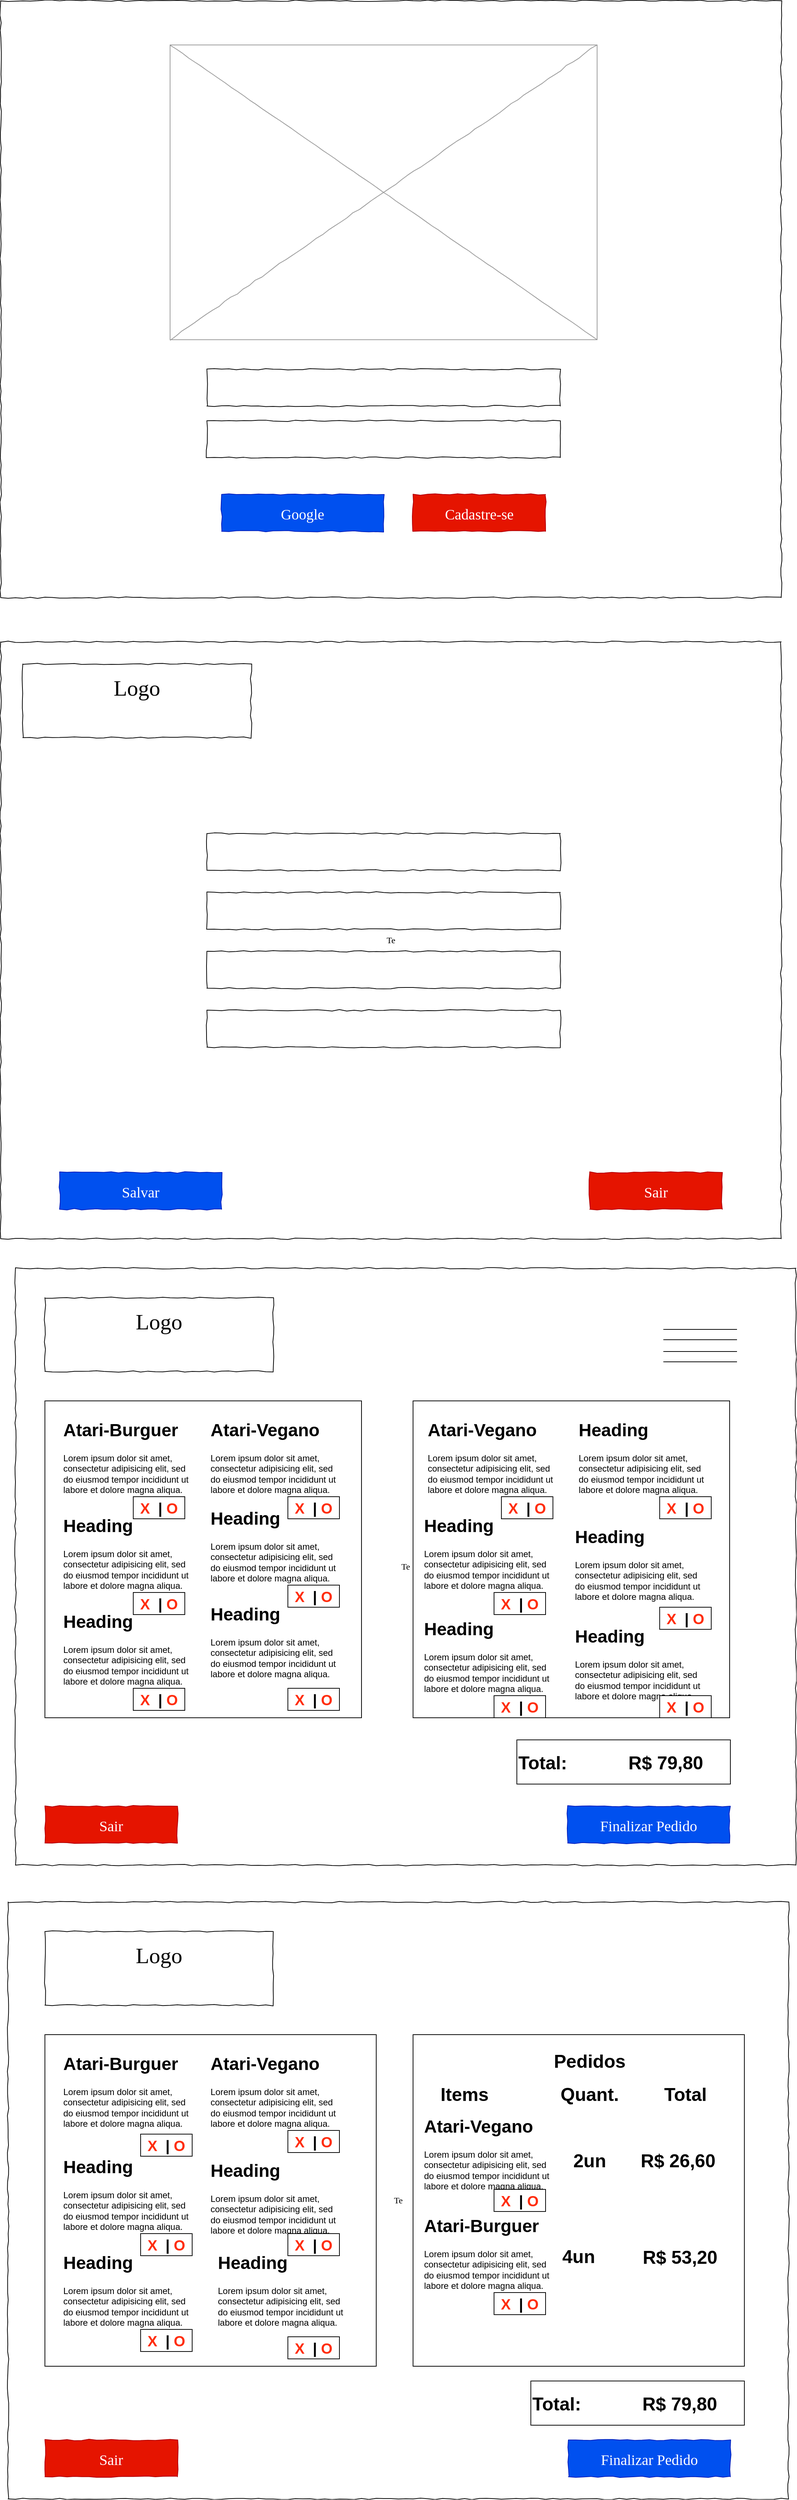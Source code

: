 <mxfile version="14.2.9" type="github">
  <diagram name="Page-1" id="03018318-947c-dd8e-b7a3-06fadd420f32">
    <mxGraphModel dx="1736" dy="984" grid="1" gridSize="10" guides="1" tooltips="1" connect="1" arrows="1" fold="1" page="1" pageScale="1" pageWidth="1100" pageHeight="850" background="#ffffff" math="0" shadow="0">
      <root>
        <mxCell id="0" />
        <mxCell id="1" parent="0" />
        <mxCell id="677b7b8949515195-1" value="" style="whiteSpace=wrap;html=1;rounded=0;shadow=0;labelBackgroundColor=none;strokeColor=#000000;strokeWidth=1;fillColor=none;fontFamily=Verdana;fontSize=12;fontColor=#000000;align=center;comic=1;" parent="1" vertex="1">
          <mxGeometry x="20" y="20" width="1060" height="810" as="geometry" />
        </mxCell>
        <mxCell id="677b7b8949515195-15" value="&lt;div style=&quot;text-align: justify&quot;&gt;&lt;br&gt;&lt;/div&gt;" style="whiteSpace=wrap;html=1;rounded=0;shadow=0;labelBackgroundColor=none;strokeWidth=1;fillColor=none;fontFamily=Verdana;fontSize=12;align=center;verticalAlign=top;spacing=10;comic=1;" parent="1" vertex="1">
          <mxGeometry x="300" y="520" width="480" height="50" as="geometry" />
        </mxCell>
        <mxCell id="677b7b8949515195-16" value="" style="verticalLabelPosition=bottom;shadow=0;dashed=0;align=center;html=1;verticalAlign=top;strokeWidth=1;shape=mxgraph.mockup.graphics.simpleIcon;strokeColor=#999999;rounded=0;labelBackgroundColor=none;fontFamily=Verdana;fontSize=14;fontColor=#000000;comic=1;" parent="1" vertex="1">
          <mxGeometry x="250" y="80" width="580" height="400" as="geometry" />
        </mxCell>
        <mxCell id="x8Flp7f0XBzD0KfRIPuf-1" value="&lt;div style=&quot;text-align: justify&quot;&gt;&lt;br&gt;&lt;/div&gt;" style="whiteSpace=wrap;html=1;rounded=0;shadow=0;labelBackgroundColor=none;strokeWidth=1;fillColor=none;fontFamily=Verdana;fontSize=12;align=center;verticalAlign=top;spacing=10;comic=1;" vertex="1" parent="1">
          <mxGeometry x="300" y="590" width="480" height="50" as="geometry" />
        </mxCell>
        <mxCell id="x8Flp7f0XBzD0KfRIPuf-2" value="&lt;div style=&quot;text-align: justify&quot;&gt;&lt;span style=&quot;font-size: 20px&quot;&gt;Google&lt;/span&gt;&lt;/div&gt;" style="whiteSpace=wrap;html=1;rounded=0;shadow=0;labelBackgroundColor=none;strokeWidth=1;fillColor=#0050ef;fontFamily=Verdana;fontSize=12;align=center;verticalAlign=top;spacing=10;comic=1;strokeColor=#001DBC;fontColor=#ffffff;" vertex="1" parent="1">
          <mxGeometry x="320" y="690" width="220" height="50" as="geometry" />
        </mxCell>
        <mxCell id="x8Flp7f0XBzD0KfRIPuf-3" value="&lt;div style=&quot;text-align: justify&quot;&gt;&lt;span style=&quot;font-size: 20px&quot;&gt;Cadastre-se&lt;/span&gt;&lt;/div&gt;" style="whiteSpace=wrap;html=1;rounded=0;shadow=0;labelBackgroundColor=none;strokeWidth=1;fillColor=#e51400;fontFamily=Verdana;fontSize=12;align=center;verticalAlign=top;spacing=10;comic=1;strokeColor=#B20000;fontColor=#ffffff;" vertex="1" parent="1">
          <mxGeometry x="580" y="690" width="180" height="50" as="geometry" />
        </mxCell>
        <mxCell id="x8Flp7f0XBzD0KfRIPuf-4" value="Te" style="whiteSpace=wrap;html=1;rounded=0;shadow=0;labelBackgroundColor=none;strokeColor=#000000;strokeWidth=1;fillColor=none;fontFamily=Verdana;fontSize=12;fontColor=#000000;align=center;comic=1;" vertex="1" parent="1">
          <mxGeometry x="20" y="890" width="1060" height="810" as="geometry" />
        </mxCell>
        <mxCell id="x8Flp7f0XBzD0KfRIPuf-5" value="&lt;div style=&quot;text-align: justify&quot;&gt;&lt;font style=&quot;font-size: 30px&quot;&gt;Logo&lt;/font&gt;&lt;/div&gt;" style="whiteSpace=wrap;html=1;rounded=0;shadow=0;labelBackgroundColor=none;strokeWidth=1;fillColor=none;fontFamily=Verdana;fontSize=12;align=center;verticalAlign=top;spacing=10;comic=1;" vertex="1" parent="1">
          <mxGeometry x="50" y="920" width="310" height="100" as="geometry" />
        </mxCell>
        <mxCell id="x8Flp7f0XBzD0KfRIPuf-6" value="&lt;div style=&quot;text-align: justify&quot;&gt;&lt;br&gt;&lt;/div&gt;" style="whiteSpace=wrap;html=1;rounded=0;shadow=0;labelBackgroundColor=none;strokeWidth=1;fillColor=none;fontFamily=Verdana;fontSize=12;align=center;verticalAlign=top;spacing=10;comic=1;" vertex="1" parent="1">
          <mxGeometry x="300" y="1150" width="480" height="50" as="geometry" />
        </mxCell>
        <mxCell id="x8Flp7f0XBzD0KfRIPuf-7" value="&lt;div style=&quot;text-align: justify&quot;&gt;&lt;span style=&quot;font-size: 20px&quot;&gt;Sair&lt;/span&gt;&lt;/div&gt;" style="whiteSpace=wrap;html=1;rounded=0;shadow=0;labelBackgroundColor=none;strokeWidth=1;fillColor=#e51400;fontFamily=Verdana;fontSize=12;align=center;verticalAlign=top;spacing=10;comic=1;strokeColor=#B20000;fontColor=#ffffff;" vertex="1" parent="1">
          <mxGeometry x="820" y="1610" width="180" height="50" as="geometry" />
        </mxCell>
        <mxCell id="x8Flp7f0XBzD0KfRIPuf-8" value="&lt;div style=&quot;text-align: justify&quot;&gt;&lt;span style=&quot;font-size: 20px&quot;&gt;Salvar&lt;/span&gt;&lt;/div&gt;" style="whiteSpace=wrap;html=1;rounded=0;shadow=0;labelBackgroundColor=none;strokeWidth=1;fillColor=#0050ef;fontFamily=Verdana;fontSize=12;align=center;verticalAlign=top;spacing=10;comic=1;strokeColor=#001DBC;fontColor=#ffffff;" vertex="1" parent="1">
          <mxGeometry x="100" y="1610" width="220" height="50" as="geometry" />
        </mxCell>
        <mxCell id="x8Flp7f0XBzD0KfRIPuf-9" value="&lt;div style=&quot;text-align: justify&quot;&gt;&lt;br&gt;&lt;/div&gt;" style="whiteSpace=wrap;html=1;rounded=0;shadow=0;labelBackgroundColor=none;strokeWidth=1;fillColor=none;fontFamily=Verdana;fontSize=12;align=center;verticalAlign=top;spacing=10;comic=1;" vertex="1" parent="1">
          <mxGeometry x="300" y="1230" width="480" height="50" as="geometry" />
        </mxCell>
        <mxCell id="x8Flp7f0XBzD0KfRIPuf-10" value="&lt;div style=&quot;text-align: justify&quot;&gt;&lt;br&gt;&lt;/div&gt;" style="whiteSpace=wrap;html=1;rounded=0;shadow=0;labelBackgroundColor=none;strokeWidth=1;fillColor=none;fontFamily=Verdana;fontSize=12;align=center;verticalAlign=top;spacing=10;comic=1;" vertex="1" parent="1">
          <mxGeometry x="300" y="1310" width="480" height="50" as="geometry" />
        </mxCell>
        <mxCell id="x8Flp7f0XBzD0KfRIPuf-11" value="&lt;div style=&quot;text-align: justify&quot;&gt;&lt;br&gt;&lt;/div&gt;" style="whiteSpace=wrap;html=1;rounded=0;shadow=0;labelBackgroundColor=none;strokeWidth=1;fillColor=none;fontFamily=Verdana;fontSize=12;align=center;verticalAlign=top;spacing=10;comic=1;" vertex="1" parent="1">
          <mxGeometry x="300" y="1390" width="480" height="50" as="geometry" />
        </mxCell>
        <mxCell id="x8Flp7f0XBzD0KfRIPuf-12" value="Te" style="whiteSpace=wrap;html=1;rounded=0;shadow=0;labelBackgroundColor=none;strokeColor=#000000;strokeWidth=1;fillColor=none;fontFamily=Verdana;fontSize=12;fontColor=#000000;align=center;comic=1;" vertex="1" parent="1">
          <mxGeometry x="40" y="1740" width="1060" height="810" as="geometry" />
        </mxCell>
        <mxCell id="x8Flp7f0XBzD0KfRIPuf-13" value="&lt;div style=&quot;text-align: justify&quot;&gt;&lt;font style=&quot;font-size: 30px&quot;&gt;Logo&lt;/font&gt;&lt;/div&gt;" style="whiteSpace=wrap;html=1;rounded=0;shadow=0;labelBackgroundColor=none;strokeWidth=1;fillColor=none;fontFamily=Verdana;fontSize=12;align=center;verticalAlign=top;spacing=10;comic=1;" vertex="1" parent="1">
          <mxGeometry x="80" y="1780" width="310" height="100" as="geometry" />
        </mxCell>
        <mxCell id="x8Flp7f0XBzD0KfRIPuf-14" value="" style="shape=link;html=1;width=14;" edge="1" parent="1">
          <mxGeometry width="100" relative="1" as="geometry">
            <mxPoint x="920" y="1830" as="sourcePoint" />
            <mxPoint x="1020" y="1830" as="targetPoint" />
          </mxGeometry>
        </mxCell>
        <mxCell id="x8Flp7f0XBzD0KfRIPuf-15" value="" style="shape=link;html=1;width=14;" edge="1" parent="1">
          <mxGeometry width="100" relative="1" as="geometry">
            <mxPoint x="920" y="1860" as="sourcePoint" />
            <mxPoint x="1020" y="1860" as="targetPoint" />
          </mxGeometry>
        </mxCell>
        <mxCell id="x8Flp7f0XBzD0KfRIPuf-17" value="" style="whiteSpace=wrap;html=1;aspect=fixed;" vertex="1" parent="1">
          <mxGeometry x="80" y="1920" width="430" height="430" as="geometry" />
        </mxCell>
        <mxCell id="x8Flp7f0XBzD0KfRIPuf-18" value="&lt;span style=&quot;color: rgba(0 , 0 , 0 , 0) ; font-family: monospace ; font-size: 0px&quot;&gt;%3CmxGraphModel%3E%3Croot%3E%3CmxCell%20id%3D%220%22%2F%3E%3CmxCell%20id%3D%221%22%20parent%3D%220%22%2F%3E%3CmxCell%20id%3D%222%22%20value%3D%22%26lt%3Bb%26gt%3B%26lt%3Bfont%20style%3D%26quot%3Bfont-size%3A%2025px%26quot%3B%26gt%3BPedidos%26lt%3B%2Ffont%26gt%3B%26lt%3B%2Fb%26gt%3B%22%20style%3D%22text%3Bhtml%3D1%3BstrokeColor%3Dnone%3BfillColor%3Dnone%3Balign%3Dcenter%3BverticalAlign%3Dmiddle%3BwhiteSpace%3Dwrap%3Brounded%3D0%3B%22%20vertex%3D%221%22%20parent%3D%221%22%3E%3CmxGeometry%20x%3D%22775%22%20y%3D%221940%22%20width%3D%2240%22%20height%3D%2250%22%20as%3D%22geometry%22%2F%3E%3C%2FmxCell%3E%3C%2Froot%3E%3C%2FmxGraphModel%3E&lt;/span&gt;" style="whiteSpace=wrap;html=1;aspect=fixed;" vertex="1" parent="1">
          <mxGeometry x="580" y="1920" width="430" height="430" as="geometry" />
        </mxCell>
        <mxCell id="x8Flp7f0XBzD0KfRIPuf-21" value="&lt;h1&gt;Atari-Burguer&lt;/h1&gt;&lt;p&gt;Lorem ipsum dolor sit amet, consectetur adipisicing elit, sed do eiusmod tempor incididunt ut labore et dolore magna aliqua.&lt;/p&gt;" style="text;html=1;strokeColor=none;fillColor=none;spacing=5;spacingTop=-20;whiteSpace=wrap;overflow=hidden;rounded=0;" vertex="1" parent="1">
          <mxGeometry x="100" y="1940" width="190" height="120" as="geometry" />
        </mxCell>
        <mxCell id="x8Flp7f0XBzD0KfRIPuf-24" value="&lt;h1&gt;Atari-Vegano&lt;/h1&gt;&lt;p&gt;Lorem ipsum dolor sit amet, consectetur adipisicing elit, sed do eiusmod tempor incididunt ut labore et dolore magna aliqua.&lt;/p&gt;" style="text;html=1;strokeColor=none;fillColor=none;spacing=5;spacingTop=-20;whiteSpace=wrap;overflow=hidden;rounded=0;" vertex="1" parent="1">
          <mxGeometry x="300" y="1940" width="190" height="120" as="geometry" />
        </mxCell>
        <mxCell id="x8Flp7f0XBzD0KfRIPuf-25" value="&lt;h1&gt;Heading&lt;/h1&gt;&lt;p&gt;Lorem ipsum dolor sit amet, consectetur adipisicing elit, sed do eiusmod tempor incididunt ut labore et dolore magna aliqua.&lt;/p&gt;" style="text;html=1;strokeColor=none;fillColor=none;spacing=5;spacingTop=-20;whiteSpace=wrap;overflow=hidden;rounded=0;" vertex="1" parent="1">
          <mxGeometry x="100" y="2070" width="190" height="120" as="geometry" />
        </mxCell>
        <mxCell id="x8Flp7f0XBzD0KfRIPuf-26" value="&lt;h1&gt;Heading&lt;/h1&gt;&lt;p&gt;Lorem ipsum dolor sit amet, consectetur adipisicing elit, sed do eiusmod tempor incididunt ut labore et dolore magna aliqua.&lt;/p&gt;" style="text;html=1;strokeColor=none;fillColor=none;spacing=5;spacingTop=-20;whiteSpace=wrap;overflow=hidden;rounded=0;" vertex="1" parent="1">
          <mxGeometry x="300" y="2060" width="190" height="120" as="geometry" />
        </mxCell>
        <mxCell id="x8Flp7f0XBzD0KfRIPuf-27" value="&lt;h1&gt;Heading&lt;/h1&gt;&lt;p&gt;Lorem ipsum dolor sit amet, consectetur adipisicing elit, sed do eiusmod tempor incididunt ut labore et dolore magna aliqua.&lt;/p&gt;" style="text;html=1;strokeColor=none;fillColor=none;spacing=5;spacingTop=-20;whiteSpace=wrap;overflow=hidden;rounded=0;" vertex="1" parent="1">
          <mxGeometry x="100" y="2200" width="190" height="120" as="geometry" />
        </mxCell>
        <mxCell id="x8Flp7f0XBzD0KfRIPuf-28" value="&lt;h1&gt;Heading&lt;/h1&gt;&lt;p&gt;Lorem ipsum dolor sit amet, consectetur adipisicing elit, sed do eiusmod tempor incididunt ut labore et dolore magna aliqua.&lt;/p&gt;" style="text;html=1;strokeColor=none;fillColor=none;spacing=5;spacingTop=-20;whiteSpace=wrap;overflow=hidden;rounded=0;" vertex="1" parent="1">
          <mxGeometry x="300" y="2190" width="190" height="120" as="geometry" />
        </mxCell>
        <mxCell id="x8Flp7f0XBzD0KfRIPuf-29" value="&lt;span style=&quot;font-size: 20px&quot;&gt;&lt;b&gt;&lt;font color=&quot;#ff2d0d&quot;&gt;X&amp;nbsp; &lt;/font&gt;|&lt;font color=&quot;#ff2d0d&quot;&gt; O&lt;/font&gt;&lt;/b&gt;&lt;/span&gt;" style="rounded=0;whiteSpace=wrap;html=1;align=center;" vertex="1" parent="1">
          <mxGeometry x="200" y="2050" width="70" height="30" as="geometry" />
        </mxCell>
        <mxCell id="x8Flp7f0XBzD0KfRIPuf-30" value="&lt;span style=&quot;font-size: 20px&quot;&gt;&lt;b&gt;&lt;font color=&quot;#ff2d0d&quot;&gt;X&amp;nbsp; &lt;/font&gt;|&lt;font color=&quot;#ff2d0d&quot;&gt; O&lt;/font&gt;&lt;/b&gt;&lt;/span&gt;" style="rounded=0;whiteSpace=wrap;html=1;align=center;" vertex="1" parent="1">
          <mxGeometry x="200" y="2180" width="70" height="30" as="geometry" />
        </mxCell>
        <mxCell id="x8Flp7f0XBzD0KfRIPuf-31" value="&lt;span style=&quot;font-size: 20px&quot;&gt;&lt;b&gt;&lt;font color=&quot;#ff2d0d&quot;&gt;X&amp;nbsp; &lt;/font&gt;|&lt;font color=&quot;#ff2d0d&quot;&gt; O&lt;/font&gt;&lt;/b&gt;&lt;/span&gt;" style="rounded=0;whiteSpace=wrap;html=1;align=center;" vertex="1" parent="1">
          <mxGeometry x="200" y="2310" width="70" height="30" as="geometry" />
        </mxCell>
        <mxCell id="x8Flp7f0XBzD0KfRIPuf-32" value="&lt;span style=&quot;font-size: 20px&quot;&gt;&lt;b&gt;&lt;font color=&quot;#ff2d0d&quot;&gt;X&amp;nbsp; &lt;/font&gt;|&lt;font color=&quot;#ff2d0d&quot;&gt; O&lt;/font&gt;&lt;/b&gt;&lt;/span&gt;" style="rounded=0;whiteSpace=wrap;html=1;align=center;" vertex="1" parent="1">
          <mxGeometry x="410" y="2050" width="70" height="30" as="geometry" />
        </mxCell>
        <mxCell id="x8Flp7f0XBzD0KfRIPuf-33" value="&lt;span style=&quot;font-size: 20px&quot;&gt;&lt;b&gt;&lt;font color=&quot;#ff2d0d&quot;&gt;X&amp;nbsp; &lt;/font&gt;|&lt;font color=&quot;#ff2d0d&quot;&gt; O&lt;/font&gt;&lt;/b&gt;&lt;/span&gt;" style="rounded=0;whiteSpace=wrap;html=1;align=center;" vertex="1" parent="1">
          <mxGeometry x="410" y="2170" width="70" height="30" as="geometry" />
        </mxCell>
        <mxCell id="x8Flp7f0XBzD0KfRIPuf-34" value="&lt;span style=&quot;font-size: 20px&quot;&gt;&lt;b&gt;&lt;font color=&quot;#ff2d0d&quot;&gt;X&amp;nbsp; &lt;/font&gt;|&lt;font color=&quot;#ff2d0d&quot;&gt; O&lt;/font&gt;&lt;/b&gt;&lt;/span&gt;" style="rounded=0;whiteSpace=wrap;html=1;align=center;" vertex="1" parent="1">
          <mxGeometry x="410" y="2310" width="70" height="30" as="geometry" />
        </mxCell>
        <mxCell id="x8Flp7f0XBzD0KfRIPuf-39" value="&lt;span style=&quot;font-size: 20px&quot;&gt;&lt;b&gt;&lt;font color=&quot;#ff2d0d&quot;&gt;X&amp;nbsp; &lt;/font&gt;|&lt;font color=&quot;#ff2d0d&quot;&gt; O&lt;/font&gt;&lt;/b&gt;&lt;/span&gt;" style="rounded=0;whiteSpace=wrap;html=1;align=center;" vertex="1" parent="1">
          <mxGeometry x="700" y="2050" width="70" height="30" as="geometry" />
        </mxCell>
        <mxCell id="x8Flp7f0XBzD0KfRIPuf-49" value="&lt;span style=&quot;font-size: 20px&quot;&gt;&lt;b&gt;&lt;font color=&quot;#ff2d0d&quot;&gt;X&amp;nbsp; &lt;/font&gt;|&lt;font color=&quot;#ff2d0d&quot;&gt; O&lt;/font&gt;&lt;/b&gt;&lt;/span&gt;" style="rounded=0;whiteSpace=wrap;html=1;align=center;" vertex="1" parent="1">
          <mxGeometry x="690" y="2180" width="70" height="30" as="geometry" />
        </mxCell>
        <mxCell id="x8Flp7f0XBzD0KfRIPuf-52" value="&lt;div style=&quot;text-align: justify&quot;&gt;&lt;span style=&quot;font-size: 20px&quot;&gt;Sair&lt;/span&gt;&lt;/div&gt;" style="whiteSpace=wrap;html=1;rounded=0;shadow=0;labelBackgroundColor=none;strokeWidth=1;fillColor=#e51400;fontFamily=Verdana;fontSize=12;align=center;verticalAlign=top;spacing=10;comic=1;strokeColor=#B20000;fontColor=#ffffff;" vertex="1" parent="1">
          <mxGeometry x="80" y="2470" width="180" height="50" as="geometry" />
        </mxCell>
        <mxCell id="x8Flp7f0XBzD0KfRIPuf-55" value="&lt;div style=&quot;text-align: justify&quot;&gt;&lt;span style=&quot;font-size: 20px&quot;&gt;Finalizar Pedido&lt;/span&gt;&lt;/div&gt;" style="whiteSpace=wrap;html=1;rounded=0;shadow=0;labelBackgroundColor=none;strokeWidth=1;fillColor=#0050ef;fontFamily=Verdana;fontSize=12;align=center;verticalAlign=top;spacing=10;comic=1;strokeColor=#001DBC;fontColor=#ffffff;" vertex="1" parent="1">
          <mxGeometry x="790" y="2470" width="220" height="50" as="geometry" />
        </mxCell>
        <mxCell id="x8Flp7f0XBzD0KfRIPuf-56" value="&lt;span style=&quot;font-size: 25px&quot;&gt;&lt;b&gt;Total:&amp;nbsp; &amp;nbsp; &amp;nbsp; &amp;nbsp; &amp;nbsp; &amp;nbsp; R$ 79,80&lt;/b&gt;&lt;/span&gt;" style="rounded=0;whiteSpace=wrap;html=1;align=left;" vertex="1" parent="1">
          <mxGeometry x="721" y="2380" width="290" height="60" as="geometry" />
        </mxCell>
        <mxCell id="x8Flp7f0XBzD0KfRIPuf-57" value="Te" style="whiteSpace=wrap;html=1;rounded=0;shadow=0;labelBackgroundColor=none;strokeColor=#000000;strokeWidth=1;fillColor=none;fontFamily=Verdana;fontSize=12;fontColor=#000000;align=center;comic=1;" vertex="1" parent="1">
          <mxGeometry x="30" y="2600" width="1060" height="810" as="geometry" />
        </mxCell>
        <mxCell id="x8Flp7f0XBzD0KfRIPuf-58" value="" style="whiteSpace=wrap;html=1;aspect=fixed;" vertex="1" parent="1">
          <mxGeometry x="80" y="2780" width="450" height="450" as="geometry" />
        </mxCell>
        <mxCell id="x8Flp7f0XBzD0KfRIPuf-61" value="&lt;div style=&quot;text-align: justify&quot;&gt;&lt;font style=&quot;font-size: 30px&quot;&gt;Logo&lt;/font&gt;&lt;/div&gt;" style="whiteSpace=wrap;html=1;rounded=0;shadow=0;labelBackgroundColor=none;strokeWidth=1;fillColor=none;fontFamily=Verdana;fontSize=12;align=center;verticalAlign=top;spacing=10;comic=1;" vertex="1" parent="1">
          <mxGeometry x="80" y="2640" width="310" height="100" as="geometry" />
        </mxCell>
        <mxCell id="x8Flp7f0XBzD0KfRIPuf-63" value="&lt;div style=&quot;text-align: justify&quot;&gt;&lt;span style=&quot;font-size: 20px&quot;&gt;Sair&lt;/span&gt;&lt;/div&gt;" style="whiteSpace=wrap;html=1;rounded=0;shadow=0;labelBackgroundColor=none;strokeWidth=1;fillColor=#e51400;fontFamily=Verdana;fontSize=12;align=center;verticalAlign=top;spacing=10;comic=1;strokeColor=#B20000;fontColor=#ffffff;" vertex="1" parent="1">
          <mxGeometry x="80" y="3330" width="180" height="50" as="geometry" />
        </mxCell>
        <mxCell id="x8Flp7f0XBzD0KfRIPuf-64" value="&lt;div style=&quot;text-align: justify&quot;&gt;&lt;span style=&quot;font-size: 20px&quot;&gt;Finalizar Pedido&lt;/span&gt;&lt;/div&gt;" style="whiteSpace=wrap;html=1;rounded=0;shadow=0;labelBackgroundColor=none;strokeWidth=1;fillColor=#0050ef;fontFamily=Verdana;fontSize=12;align=center;verticalAlign=top;spacing=10;comic=1;strokeColor=#001DBC;fontColor=#ffffff;" vertex="1" parent="1">
          <mxGeometry x="791" y="3330" width="220" height="50" as="geometry" />
        </mxCell>
        <mxCell id="x8Flp7f0XBzD0KfRIPuf-65" value="&lt;h1&gt;Atari-Burguer&lt;/h1&gt;&lt;p&gt;Lorem ipsum dolor sit amet, consectetur adipisicing elit, sed do eiusmod tempor incididunt ut labore et dolore magna aliqua.&lt;/p&gt;" style="text;html=1;strokeColor=none;fillColor=none;spacing=5;spacingTop=-20;whiteSpace=wrap;overflow=hidden;rounded=0;" vertex="1" parent="1">
          <mxGeometry x="100" y="2800" width="190" height="120" as="geometry" />
        </mxCell>
        <mxCell id="x8Flp7f0XBzD0KfRIPuf-66" value="&lt;h1&gt;Atari-Vegano&lt;/h1&gt;&lt;p&gt;Lorem ipsum dolor sit amet, consectetur adipisicing elit, sed do eiusmod tempor incididunt ut labore et dolore magna aliqua.&lt;/p&gt;" style="text;html=1;strokeColor=none;fillColor=none;spacing=5;spacingTop=-20;whiteSpace=wrap;overflow=hidden;rounded=0;" vertex="1" parent="1">
          <mxGeometry x="300" y="2800" width="190" height="120" as="geometry" />
        </mxCell>
        <mxCell id="x8Flp7f0XBzD0KfRIPuf-67" value="&lt;span style=&quot;font-size: 20px&quot;&gt;&lt;b&gt;&lt;font color=&quot;#ff2d0d&quot;&gt;X&amp;nbsp; &lt;/font&gt;|&lt;font color=&quot;#ff2d0d&quot;&gt; O&lt;/font&gt;&lt;/b&gt;&lt;/span&gt;" style="rounded=0;whiteSpace=wrap;html=1;align=center;" vertex="1" parent="1">
          <mxGeometry x="210" y="2915" width="70" height="30" as="geometry" />
        </mxCell>
        <mxCell id="x8Flp7f0XBzD0KfRIPuf-68" value="&lt;span style=&quot;font-size: 20px&quot;&gt;&lt;b&gt;&lt;font color=&quot;#ff2d0d&quot;&gt;X&amp;nbsp; &lt;/font&gt;|&lt;font color=&quot;#ff2d0d&quot;&gt; O&lt;/font&gt;&lt;/b&gt;&lt;/span&gt;" style="rounded=0;whiteSpace=wrap;html=1;align=center;" vertex="1" parent="1">
          <mxGeometry x="410" y="2910" width="70" height="30" as="geometry" />
        </mxCell>
        <mxCell id="x8Flp7f0XBzD0KfRIPuf-69" value="&lt;h1&gt;Heading&lt;/h1&gt;&lt;p&gt;Lorem ipsum dolor sit amet, consectetur adipisicing elit, sed do eiusmod tempor incididunt ut labore et dolore magna aliqua.&lt;/p&gt;" style="text;html=1;strokeColor=none;fillColor=none;spacing=5;spacingTop=-20;whiteSpace=wrap;overflow=hidden;rounded=0;" vertex="1" parent="1">
          <mxGeometry x="100" y="2940" width="190" height="120" as="geometry" />
        </mxCell>
        <mxCell id="x8Flp7f0XBzD0KfRIPuf-70" value="&lt;h1&gt;Heading&lt;/h1&gt;&lt;p&gt;Lorem ipsum dolor sit amet, consectetur adipisicing elit, sed do eiusmod tempor incididunt ut labore et dolore magna aliqua.&lt;/p&gt;" style="text;html=1;strokeColor=none;fillColor=none;spacing=5;spacingTop=-20;whiteSpace=wrap;overflow=hidden;rounded=0;" vertex="1" parent="1">
          <mxGeometry x="300" y="2945" width="190" height="120" as="geometry" />
        </mxCell>
        <mxCell id="x8Flp7f0XBzD0KfRIPuf-71" value="&lt;span style=&quot;font-size: 20px&quot;&gt;&lt;b&gt;&lt;font color=&quot;#ff2d0d&quot;&gt;X&amp;nbsp; &lt;/font&gt;|&lt;font color=&quot;#ff2d0d&quot;&gt; O&lt;/font&gt;&lt;/b&gt;&lt;/span&gt;" style="rounded=0;whiteSpace=wrap;html=1;align=center;" vertex="1" parent="1">
          <mxGeometry x="210" y="3050" width="70" height="30" as="geometry" />
        </mxCell>
        <mxCell id="x8Flp7f0XBzD0KfRIPuf-72" value="&lt;span style=&quot;font-size: 20px&quot;&gt;&lt;b&gt;&lt;font color=&quot;#ff2d0d&quot;&gt;X&amp;nbsp; &lt;/font&gt;|&lt;font color=&quot;#ff2d0d&quot;&gt; O&lt;/font&gt;&lt;/b&gt;&lt;/span&gt;" style="rounded=0;whiteSpace=wrap;html=1;align=center;" vertex="1" parent="1">
          <mxGeometry x="410" y="3050" width="70" height="30" as="geometry" />
        </mxCell>
        <mxCell id="x8Flp7f0XBzD0KfRIPuf-73" value="" style="whiteSpace=wrap;html=1;aspect=fixed;" vertex="1" parent="1">
          <mxGeometry x="580" y="2780" width="450" height="450" as="geometry" />
        </mxCell>
        <mxCell id="x8Flp7f0XBzD0KfRIPuf-76" value="&lt;h1&gt;Heading&lt;/h1&gt;&lt;p&gt;Lorem ipsum dolor sit amet, consectetur adipisicing elit, sed do eiusmod tempor incididunt ut labore et dolore magna aliqua.&lt;/p&gt;" style="text;html=1;strokeColor=none;fillColor=none;spacing=5;spacingTop=-20;whiteSpace=wrap;overflow=hidden;rounded=0;" vertex="1" parent="1">
          <mxGeometry x="100" y="3070" width="190" height="120" as="geometry" />
        </mxCell>
        <mxCell id="x8Flp7f0XBzD0KfRIPuf-77" value="&lt;h1&gt;Heading&lt;/h1&gt;&lt;p&gt;Lorem ipsum dolor sit amet, consectetur adipisicing elit, sed do eiusmod tempor incididunt ut labore et dolore magna aliqua.&lt;/p&gt;" style="text;html=1;strokeColor=none;fillColor=none;spacing=5;spacingTop=-20;whiteSpace=wrap;overflow=hidden;rounded=0;" vertex="1" parent="1">
          <mxGeometry x="310" y="3070" width="190" height="120" as="geometry" />
        </mxCell>
        <mxCell id="x8Flp7f0XBzD0KfRIPuf-78" value="&lt;span style=&quot;font-size: 20px&quot;&gt;&lt;b&gt;&lt;font color=&quot;#ff2d0d&quot;&gt;X&amp;nbsp; &lt;/font&gt;|&lt;font color=&quot;#ff2d0d&quot;&gt; O&lt;/font&gt;&lt;/b&gt;&lt;/span&gt;" style="rounded=0;whiteSpace=wrap;html=1;align=center;" vertex="1" parent="1">
          <mxGeometry x="210" y="3180" width="70" height="30" as="geometry" />
        </mxCell>
        <mxCell id="x8Flp7f0XBzD0KfRIPuf-79" value="&lt;span style=&quot;font-size: 20px&quot;&gt;&lt;b&gt;&lt;font color=&quot;#ff2d0d&quot;&gt;X&amp;nbsp; &lt;/font&gt;|&lt;font color=&quot;#ff2d0d&quot;&gt; O&lt;/font&gt;&lt;/b&gt;&lt;/span&gt;" style="rounded=0;whiteSpace=wrap;html=1;align=center;" vertex="1" parent="1">
          <mxGeometry x="410" y="3190" width="70" height="30" as="geometry" />
        </mxCell>
        <mxCell id="x8Flp7f0XBzD0KfRIPuf-83" value="&lt;b&gt;&lt;font style=&quot;font-size: 25px&quot;&gt;Pedidos&lt;/font&gt;&lt;/b&gt;" style="text;html=1;strokeColor=none;fillColor=none;align=center;verticalAlign=middle;whiteSpace=wrap;rounded=0;" vertex="1" parent="1">
          <mxGeometry x="800" y="2790" width="40" height="50" as="geometry" />
        </mxCell>
        <mxCell id="x8Flp7f0XBzD0KfRIPuf-84" value="&lt;b&gt;&lt;font style=&quot;font-size: 25px&quot;&gt;Items&lt;/font&gt;&lt;/b&gt;" style="text;html=1;strokeColor=none;fillColor=none;align=center;verticalAlign=middle;whiteSpace=wrap;rounded=0;" vertex="1" parent="1">
          <mxGeometry x="630" y="2835" width="40" height="50" as="geometry" />
        </mxCell>
        <mxCell id="x8Flp7f0XBzD0KfRIPuf-85" value="&lt;b&gt;&lt;font style=&quot;font-size: 25px&quot;&gt;Quant.&lt;/font&gt;&lt;/b&gt;&lt;span style=&quot;color: rgba(0 , 0 , 0 , 0) ; font-family: monospace ; font-size: 0px&quot;&gt;%3CmxGraphModel%3E%3Croot%3E%3CmxCell%20id%3D%220%22%2F%3E%3CmxCell%20id%3D%221%22%20parent%3D%220%22%2F%3E%3CmxCell%20id%3D%222%22%20value%3D%22%26lt%3Bb%26gt%3B%26lt%3Bfont%20style%3D%26quot%3Bfont-size%3A%2025px%26quot%3B%26gt%3BPedidos%26lt%3B%2Ffont%26gt%3B%26lt%3B%2Fb%26gt%3B%22%20style%3D%22text%3Bhtml%3D1%3BstrokeColor%3Dnone%3BfillColor%3Dnone%3Balign%3Dcenter%3BverticalAlign%3Dmiddle%3BwhiteSpace%3Dwrap%3Brounded%3D0%3B%22%20vertex%3D%221%22%20parent%3D%221%22%3E%3CmxGeometry%20x%3D%22775%22%20y%3D%221940%22%20width%3D%2240%22%20height%3D%2250%22%20as%3D%22geometry%22%2F%3E%3C%2FmxCell%3E%3C%2Froot%3E%3C%2FmxGraphModel%3E&lt;/span&gt;" style="text;html=1;strokeColor=none;fillColor=none;align=center;verticalAlign=middle;whiteSpace=wrap;rounded=0;" vertex="1" parent="1">
          <mxGeometry x="800" y="2835" width="40" height="50" as="geometry" />
        </mxCell>
        <mxCell id="x8Flp7f0XBzD0KfRIPuf-86" value="&lt;b&gt;&lt;font style=&quot;font-size: 25px&quot;&gt;Total&lt;/font&gt;&lt;/b&gt;" style="text;html=1;strokeColor=none;fillColor=none;align=center;verticalAlign=middle;whiteSpace=wrap;rounded=0;" vertex="1" parent="1">
          <mxGeometry x="930" y="2835" width="40" height="50" as="geometry" />
        </mxCell>
        <mxCell id="x8Flp7f0XBzD0KfRIPuf-87" value="&lt;h1&gt;Atari-Vegano&lt;/h1&gt;&lt;p&gt;Lorem ipsum dolor sit amet, consectetur adipisicing elit, sed do eiusmod tempor incididunt ut labore et dolore magna aliqua.&lt;/p&gt;" style="text;html=1;strokeColor=none;fillColor=none;spacing=5;spacingTop=-20;whiteSpace=wrap;overflow=hidden;rounded=0;" vertex="1" parent="1">
          <mxGeometry x="590" y="2885" width="190" height="120" as="geometry" />
        </mxCell>
        <mxCell id="x8Flp7f0XBzD0KfRIPuf-88" value="&lt;h1&gt;Atari-Burguer&lt;/h1&gt;&lt;p&gt;Lorem ipsum dolor sit amet, consectetur adipisicing elit, sed do eiusmod tempor incididunt ut labore et dolore magna aliqua.&lt;/p&gt;" style="text;html=1;strokeColor=none;fillColor=none;spacing=5;spacingTop=-20;whiteSpace=wrap;overflow=hidden;rounded=0;" vertex="1" parent="1">
          <mxGeometry x="590" y="3020" width="190" height="120" as="geometry" />
        </mxCell>
        <mxCell id="x8Flp7f0XBzD0KfRIPuf-89" value="&lt;b&gt;&lt;font style=&quot;font-size: 25px&quot;&gt;4un&lt;/font&gt;&lt;/b&gt;" style="text;html=1;strokeColor=none;fillColor=none;align=center;verticalAlign=middle;whiteSpace=wrap;rounded=0;" vertex="1" parent="1">
          <mxGeometry x="785" y="3055" width="40" height="50" as="geometry" />
        </mxCell>
        <mxCell id="x8Flp7f0XBzD0KfRIPuf-90" value="&lt;b style=&quot;font-family: &amp;#34;helvetica&amp;#34; ; text-align: center&quot;&gt;&lt;font style=&quot;font-size: 25px&quot;&gt;R$ 53,20&lt;/font&gt;&lt;/b&gt;" style="text;whiteSpace=wrap;html=1;" vertex="1" parent="1">
          <mxGeometry x="890" y="3060" width="130" height="30" as="geometry" />
        </mxCell>
        <mxCell id="x8Flp7f0XBzD0KfRIPuf-91" value="&lt;span style=&quot;font-size: 20px&quot;&gt;&lt;b&gt;&lt;font color=&quot;#ff2d0d&quot;&gt;X&amp;nbsp; &lt;/font&gt;|&lt;font color=&quot;#ff2d0d&quot;&gt; O&lt;/font&gt;&lt;/b&gt;&lt;/span&gt;" style="rounded=0;whiteSpace=wrap;html=1;align=center;" vertex="1" parent="1">
          <mxGeometry x="690" y="2990" width="70" height="30" as="geometry" />
        </mxCell>
        <mxCell id="x8Flp7f0XBzD0KfRIPuf-92" value="&lt;span style=&quot;font-size: 20px&quot;&gt;&lt;b&gt;&lt;font color=&quot;#ff2d0d&quot;&gt;X&amp;nbsp; &lt;/font&gt;|&lt;font color=&quot;#ff2d0d&quot;&gt; O&lt;/font&gt;&lt;/b&gt;&lt;/span&gt;" style="rounded=0;whiteSpace=wrap;html=1;align=center;" vertex="1" parent="1">
          <mxGeometry x="690" y="3130" width="70" height="30" as="geometry" />
        </mxCell>
        <mxCell id="x8Flp7f0XBzD0KfRIPuf-93" value="&lt;b&gt;&lt;font style=&quot;font-size: 25px&quot;&gt;2un&lt;/font&gt;&lt;/b&gt;" style="text;html=1;strokeColor=none;fillColor=none;align=center;verticalAlign=middle;whiteSpace=wrap;rounded=0;" vertex="1" parent="1">
          <mxGeometry x="800" y="2925" width="40" height="50" as="geometry" />
        </mxCell>
        <mxCell id="x8Flp7f0XBzD0KfRIPuf-94" value="&lt;b&gt;&lt;font style=&quot;font-size: 25px&quot;&gt;R$ 26,60&lt;/font&gt;&lt;/b&gt;" style="text;html=1;strokeColor=none;fillColor=none;align=center;verticalAlign=middle;whiteSpace=wrap;rounded=0;" vertex="1" parent="1">
          <mxGeometry x="885" y="2925" width="110" height="50" as="geometry" />
        </mxCell>
        <mxCell id="x8Flp7f0XBzD0KfRIPuf-95" value="&lt;span style=&quot;font-size: 25px&quot;&gt;&lt;b&gt;Total:&amp;nbsp; &amp;nbsp; &amp;nbsp; &amp;nbsp; &amp;nbsp; &amp;nbsp; R$ 79,80&lt;/b&gt;&lt;/span&gt;" style="rounded=0;whiteSpace=wrap;html=1;align=left;" vertex="1" parent="1">
          <mxGeometry x="740" y="3250" width="290" height="60" as="geometry" />
        </mxCell>
        <mxCell id="x8Flp7f0XBzD0KfRIPuf-97" value="&lt;h1&gt;Atari-Vegano&lt;/h1&gt;&lt;p&gt;Lorem ipsum dolor sit amet, consectetur adipisicing elit, sed do eiusmod tempor incididunt ut labore et dolore magna aliqua.&lt;/p&gt;" style="text;html=1;strokeColor=none;fillColor=none;spacing=5;spacingTop=-20;whiteSpace=wrap;overflow=hidden;rounded=0;" vertex="1" parent="1">
          <mxGeometry x="595" y="1940" width="190" height="120" as="geometry" />
        </mxCell>
        <mxCell id="x8Flp7f0XBzD0KfRIPuf-98" value="&lt;h1&gt;Heading&lt;/h1&gt;&lt;p&gt;Lorem ipsum dolor sit amet, consectetur adipisicing elit, sed do eiusmod tempor incididunt ut labore et dolore magna aliqua.&lt;/p&gt;" style="text;html=1;strokeColor=none;fillColor=none;spacing=5;spacingTop=-20;whiteSpace=wrap;overflow=hidden;rounded=0;" vertex="1" parent="1">
          <mxGeometry x="590" y="2070" width="190" height="120" as="geometry" />
        </mxCell>
        <mxCell id="x8Flp7f0XBzD0KfRIPuf-99" value="&lt;h1&gt;Heading&lt;/h1&gt;&lt;p&gt;Lorem ipsum dolor sit amet, consectetur adipisicing elit, sed do eiusmod tempor incididunt ut labore et dolore magna aliqua.&lt;/p&gt;" style="text;html=1;strokeColor=none;fillColor=none;spacing=5;spacingTop=-20;whiteSpace=wrap;overflow=hidden;rounded=0;" vertex="1" parent="1">
          <mxGeometry x="590" y="2210" width="190" height="120" as="geometry" />
        </mxCell>
        <mxCell id="x8Flp7f0XBzD0KfRIPuf-100" value="&lt;span style=&quot;font-size: 20px&quot;&gt;&lt;b&gt;&lt;font color=&quot;#ff2d0d&quot;&gt;X&amp;nbsp; &lt;/font&gt;|&lt;font color=&quot;#ff2d0d&quot;&gt; O&lt;/font&gt;&lt;/b&gt;&lt;/span&gt;" style="rounded=0;whiteSpace=wrap;html=1;align=center;" vertex="1" parent="1">
          <mxGeometry x="690" y="2320" width="70" height="30" as="geometry" />
        </mxCell>
        <mxCell id="x8Flp7f0XBzD0KfRIPuf-101" value="&lt;h1&gt;Heading&lt;/h1&gt;&lt;p&gt;Lorem ipsum dolor sit amet, consectetur adipisicing elit, sed do eiusmod tempor incididunt ut labore et dolore magna aliqua.&lt;/p&gt;" style="text;html=1;strokeColor=none;fillColor=none;spacing=5;spacingTop=-20;whiteSpace=wrap;overflow=hidden;rounded=0;" vertex="1" parent="1">
          <mxGeometry x="800" y="1940" width="190" height="120" as="geometry" />
        </mxCell>
        <mxCell id="x8Flp7f0XBzD0KfRIPuf-102" value="&lt;span style=&quot;font-size: 20px&quot;&gt;&lt;b&gt;&lt;font color=&quot;#ff2d0d&quot;&gt;X&amp;nbsp; &lt;/font&gt;|&lt;font color=&quot;#ff2d0d&quot;&gt; O&lt;/font&gt;&lt;/b&gt;&lt;/span&gt;" style="rounded=0;whiteSpace=wrap;html=1;align=center;" vertex="1" parent="1">
          <mxGeometry x="915" y="2050" width="70" height="30" as="geometry" />
        </mxCell>
        <mxCell id="x8Flp7f0XBzD0KfRIPuf-103" value="&lt;h1&gt;Heading&lt;/h1&gt;&lt;p&gt;Lorem ipsum dolor sit amet, consectetur adipisicing elit, sed do eiusmod tempor incididunt ut labore et dolore magna aliqua.&lt;/p&gt;" style="text;html=1;strokeColor=none;fillColor=none;spacing=5;spacingTop=-20;whiteSpace=wrap;overflow=hidden;rounded=0;" vertex="1" parent="1">
          <mxGeometry x="795" y="2085" width="190" height="120" as="geometry" />
        </mxCell>
        <mxCell id="x8Flp7f0XBzD0KfRIPuf-104" value="&lt;span style=&quot;font-size: 20px&quot;&gt;&lt;b&gt;&lt;font color=&quot;#ff2d0d&quot;&gt;X&amp;nbsp; &lt;/font&gt;|&lt;font color=&quot;#ff2d0d&quot;&gt; O&lt;/font&gt;&lt;/b&gt;&lt;/span&gt;" style="rounded=0;whiteSpace=wrap;html=1;align=center;" vertex="1" parent="1">
          <mxGeometry x="915" y="2200" width="70" height="30" as="geometry" />
        </mxCell>
        <mxCell id="x8Flp7f0XBzD0KfRIPuf-105" value="&lt;h1&gt;Heading&lt;/h1&gt;&lt;p&gt;Lorem ipsum dolor sit amet, consectetur adipisicing elit, sed do eiusmod tempor incididunt ut labore et dolore magna aliqua.&lt;/p&gt;" style="text;html=1;strokeColor=none;fillColor=none;spacing=5;spacingTop=-20;whiteSpace=wrap;overflow=hidden;rounded=0;" vertex="1" parent="1">
          <mxGeometry x="795" y="2220" width="190" height="120" as="geometry" />
        </mxCell>
        <mxCell id="x8Flp7f0XBzD0KfRIPuf-106" value="&lt;span style=&quot;font-size: 20px&quot;&gt;&lt;b&gt;&lt;font color=&quot;#ff2d0d&quot;&gt;X&amp;nbsp; &lt;/font&gt;|&lt;font color=&quot;#ff2d0d&quot;&gt; O&lt;/font&gt;&lt;/b&gt;&lt;/span&gt;" style="rounded=0;whiteSpace=wrap;html=1;align=center;" vertex="1" parent="1">
          <mxGeometry x="915" y="2320" width="70" height="30" as="geometry" />
        </mxCell>
      </root>
    </mxGraphModel>
  </diagram>
</mxfile>
